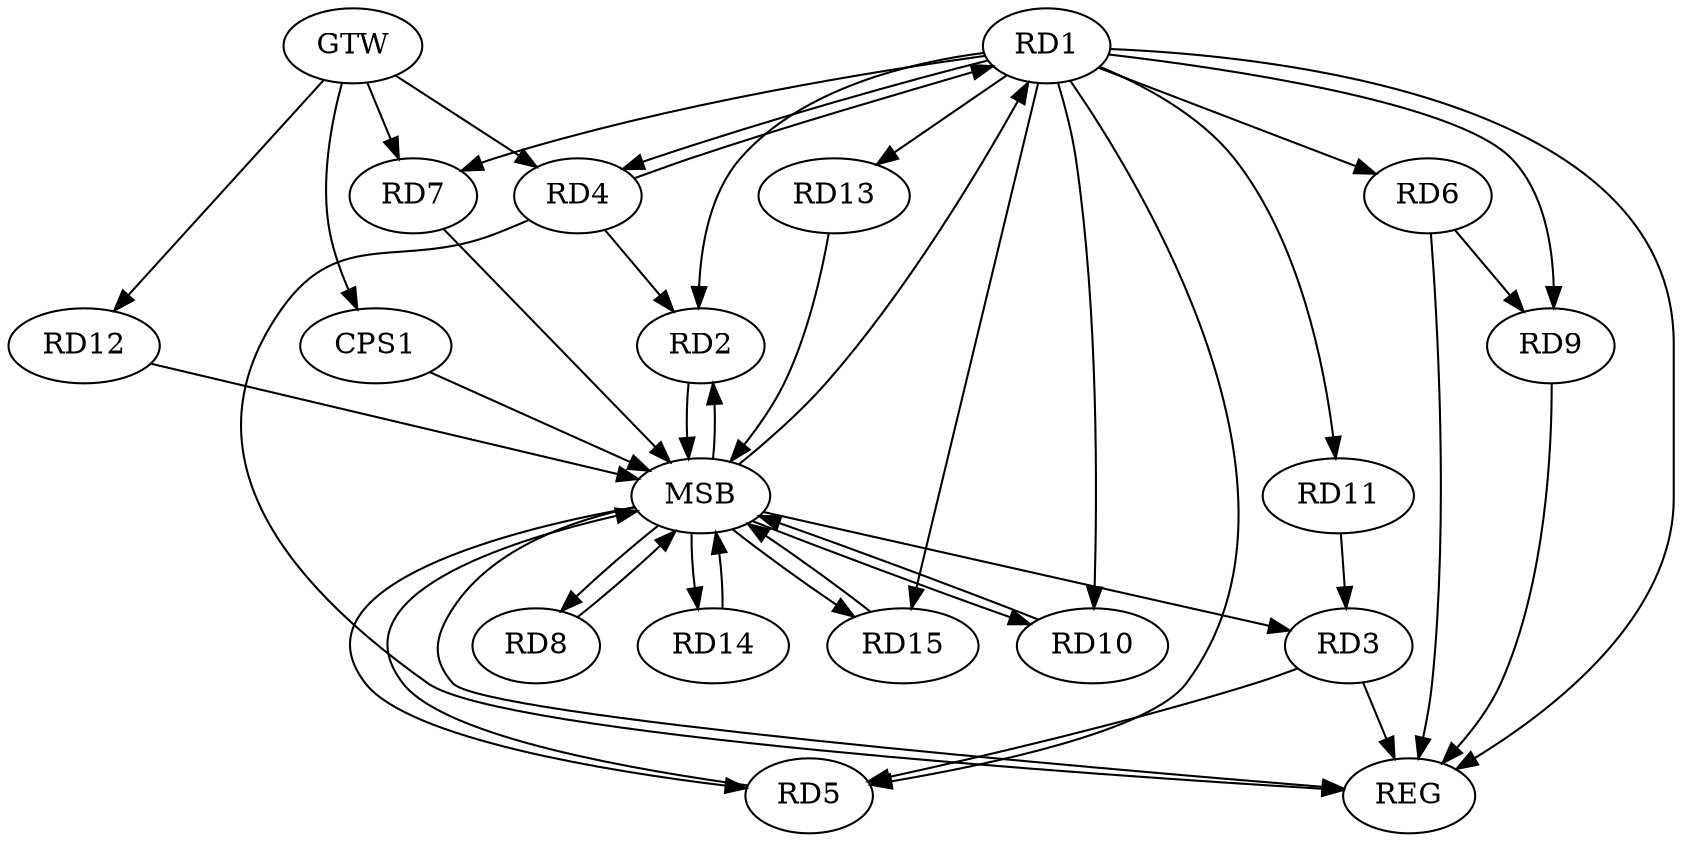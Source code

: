 strict digraph G {
  RD1 [ label="RD1" ];
  RD2 [ label="RD2" ];
  RD3 [ label="RD3" ];
  RD4 [ label="RD4" ];
  RD5 [ label="RD5" ];
  RD6 [ label="RD6" ];
  RD7 [ label="RD7" ];
  RD8 [ label="RD8" ];
  RD9 [ label="RD9" ];
  RD10 [ label="RD10" ];
  RD11 [ label="RD11" ];
  RD12 [ label="RD12" ];
  RD13 [ label="RD13" ];
  RD14 [ label="RD14" ];
  RD15 [ label="RD15" ];
  CPS1 [ label="CPS1" ];
  GTW [ label="GTW" ];
  REG [ label="REG" ];
  MSB [ label="MSB" ];
  RD4 -> RD1;
  RD1 -> RD5;
  RD1 -> RD9;
  RD1 -> RD11;
  RD4 -> RD2;
  RD3 -> RD5;
  RD11 -> RD3;
  RD6 -> RD9;
  GTW -> RD4;
  GTW -> RD7;
  GTW -> RD12;
  GTW -> CPS1;
  RD1 -> REG;
  RD3 -> REG;
  RD4 -> REG;
  RD6 -> REG;
  RD9 -> REG;
  RD2 -> MSB;
  MSB -> RD8;
  MSB -> RD14;
  MSB -> REG;
  RD5 -> MSB;
  RD7 -> MSB;
  MSB -> RD1;
  MSB -> RD3;
  RD8 -> MSB;
  MSB -> RD2;
  RD10 -> MSB;
  RD12 -> MSB;
  RD13 -> MSB;
  MSB -> RD10;
  MSB -> RD15;
  RD14 -> MSB;
  RD15 -> MSB;
  CPS1 -> MSB;
  MSB -> RD5;
  RD1 -> RD13;
  RD1 -> RD4;
  RD1 -> RD6;
  RD1 -> RD10;
  RD1 -> RD7;
  RD1 -> RD2;
  RD1 -> RD15;
}
